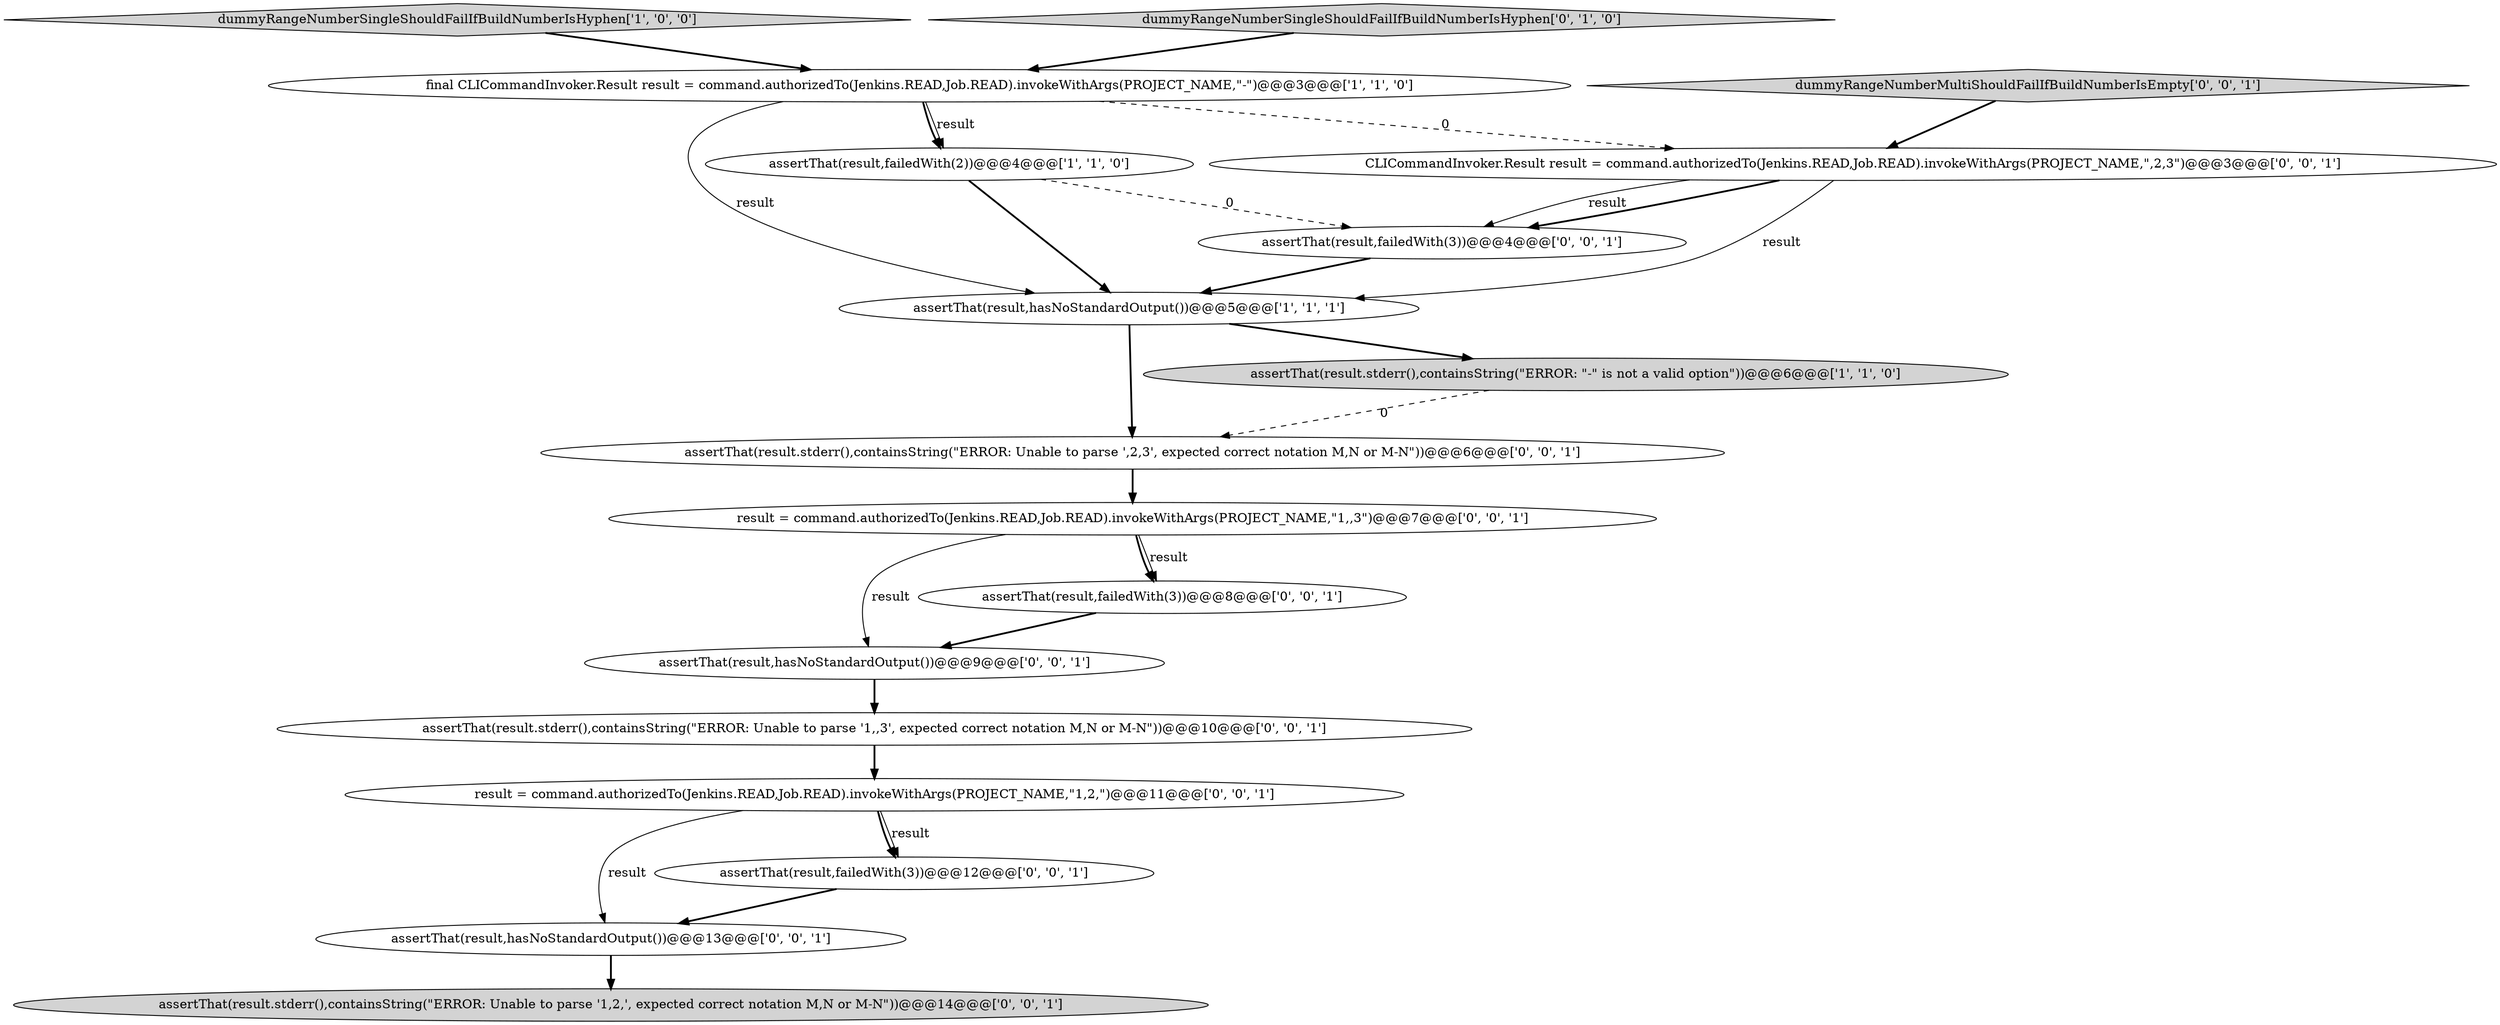 digraph {
2 [style = filled, label = "dummyRangeNumberSingleShouldFailIfBuildNumberIsHyphen['1', '0', '0']", fillcolor = lightgray, shape = diamond image = "AAA0AAABBB1BBB"];
8 [style = filled, label = "result = command.authorizedTo(Jenkins.READ,Job.READ).invokeWithArgs(PROJECT_NAME,\"1,,3\")@@@7@@@['0', '0', '1']", fillcolor = white, shape = ellipse image = "AAA0AAABBB3BBB"];
13 [style = filled, label = "assertThat(result.stderr(),containsString(\"ERROR: Unable to parse '1,,3', expected correct notation M,N or M-N\"))@@@10@@@['0', '0', '1']", fillcolor = white, shape = ellipse image = "AAA0AAABBB3BBB"];
16 [style = filled, label = "dummyRangeNumberMultiShouldFailIfBuildNumberIsEmpty['0', '0', '1']", fillcolor = lightgray, shape = diamond image = "AAA0AAABBB3BBB"];
11 [style = filled, label = "assertThat(result.stderr(),containsString(\"ERROR: Unable to parse '1,2,', expected correct notation M,N or M-N\"))@@@14@@@['0', '0', '1']", fillcolor = lightgray, shape = ellipse image = "AAA0AAABBB3BBB"];
17 [style = filled, label = "assertThat(result,hasNoStandardOutput())@@@9@@@['0', '0', '1']", fillcolor = white, shape = ellipse image = "AAA0AAABBB3BBB"];
0 [style = filled, label = "assertThat(result,hasNoStandardOutput())@@@5@@@['1', '1', '1']", fillcolor = white, shape = ellipse image = "AAA0AAABBB1BBB"];
5 [style = filled, label = "dummyRangeNumberSingleShouldFailIfBuildNumberIsHyphen['0', '1', '0']", fillcolor = lightgray, shape = diamond image = "AAA0AAABBB2BBB"];
10 [style = filled, label = "assertThat(result,hasNoStandardOutput())@@@13@@@['0', '0', '1']", fillcolor = white, shape = ellipse image = "AAA0AAABBB3BBB"];
3 [style = filled, label = "final CLICommandInvoker.Result result = command.authorizedTo(Jenkins.READ,Job.READ).invokeWithArgs(PROJECT_NAME,\"-\")@@@3@@@['1', '1', '0']", fillcolor = white, shape = ellipse image = "AAA0AAABBB1BBB"];
14 [style = filled, label = "assertThat(result,failedWith(3))@@@12@@@['0', '0', '1']", fillcolor = white, shape = ellipse image = "AAA0AAABBB3BBB"];
4 [style = filled, label = "assertThat(result,failedWith(2))@@@4@@@['1', '1', '0']", fillcolor = white, shape = ellipse image = "AAA0AAABBB1BBB"];
7 [style = filled, label = "assertThat(result,failedWith(3))@@@8@@@['0', '0', '1']", fillcolor = white, shape = ellipse image = "AAA0AAABBB3BBB"];
6 [style = filled, label = "assertThat(result,failedWith(3))@@@4@@@['0', '0', '1']", fillcolor = white, shape = ellipse image = "AAA0AAABBB3BBB"];
9 [style = filled, label = "assertThat(result.stderr(),containsString(\"ERROR: Unable to parse ',2,3', expected correct notation M,N or M-N\"))@@@6@@@['0', '0', '1']", fillcolor = white, shape = ellipse image = "AAA0AAABBB3BBB"];
12 [style = filled, label = "CLICommandInvoker.Result result = command.authorizedTo(Jenkins.READ,Job.READ).invokeWithArgs(PROJECT_NAME,\",2,3\")@@@3@@@['0', '0', '1']", fillcolor = white, shape = ellipse image = "AAA0AAABBB3BBB"];
15 [style = filled, label = "result = command.authorizedTo(Jenkins.READ,Job.READ).invokeWithArgs(PROJECT_NAME,\"1,2,\")@@@11@@@['0', '0', '1']", fillcolor = white, shape = ellipse image = "AAA0AAABBB3BBB"];
1 [style = filled, label = "assertThat(result.stderr(),containsString(\"ERROR: \"-\" is not a valid option\"))@@@6@@@['1', '1', '0']", fillcolor = lightgray, shape = ellipse image = "AAA0AAABBB1BBB"];
5->3 [style = bold, label=""];
0->9 [style = bold, label=""];
7->17 [style = bold, label=""];
15->14 [style = bold, label=""];
12->6 [style = solid, label="result"];
2->3 [style = bold, label=""];
8->17 [style = solid, label="result"];
15->14 [style = solid, label="result"];
12->0 [style = solid, label="result"];
14->10 [style = bold, label=""];
1->9 [style = dashed, label="0"];
6->0 [style = bold, label=""];
4->6 [style = dashed, label="0"];
9->8 [style = bold, label=""];
12->6 [style = bold, label=""];
3->4 [style = bold, label=""];
8->7 [style = bold, label=""];
4->0 [style = bold, label=""];
3->12 [style = dashed, label="0"];
3->0 [style = solid, label="result"];
0->1 [style = bold, label=""];
15->10 [style = solid, label="result"];
17->13 [style = bold, label=""];
13->15 [style = bold, label=""];
16->12 [style = bold, label=""];
3->4 [style = solid, label="result"];
8->7 [style = solid, label="result"];
10->11 [style = bold, label=""];
}

